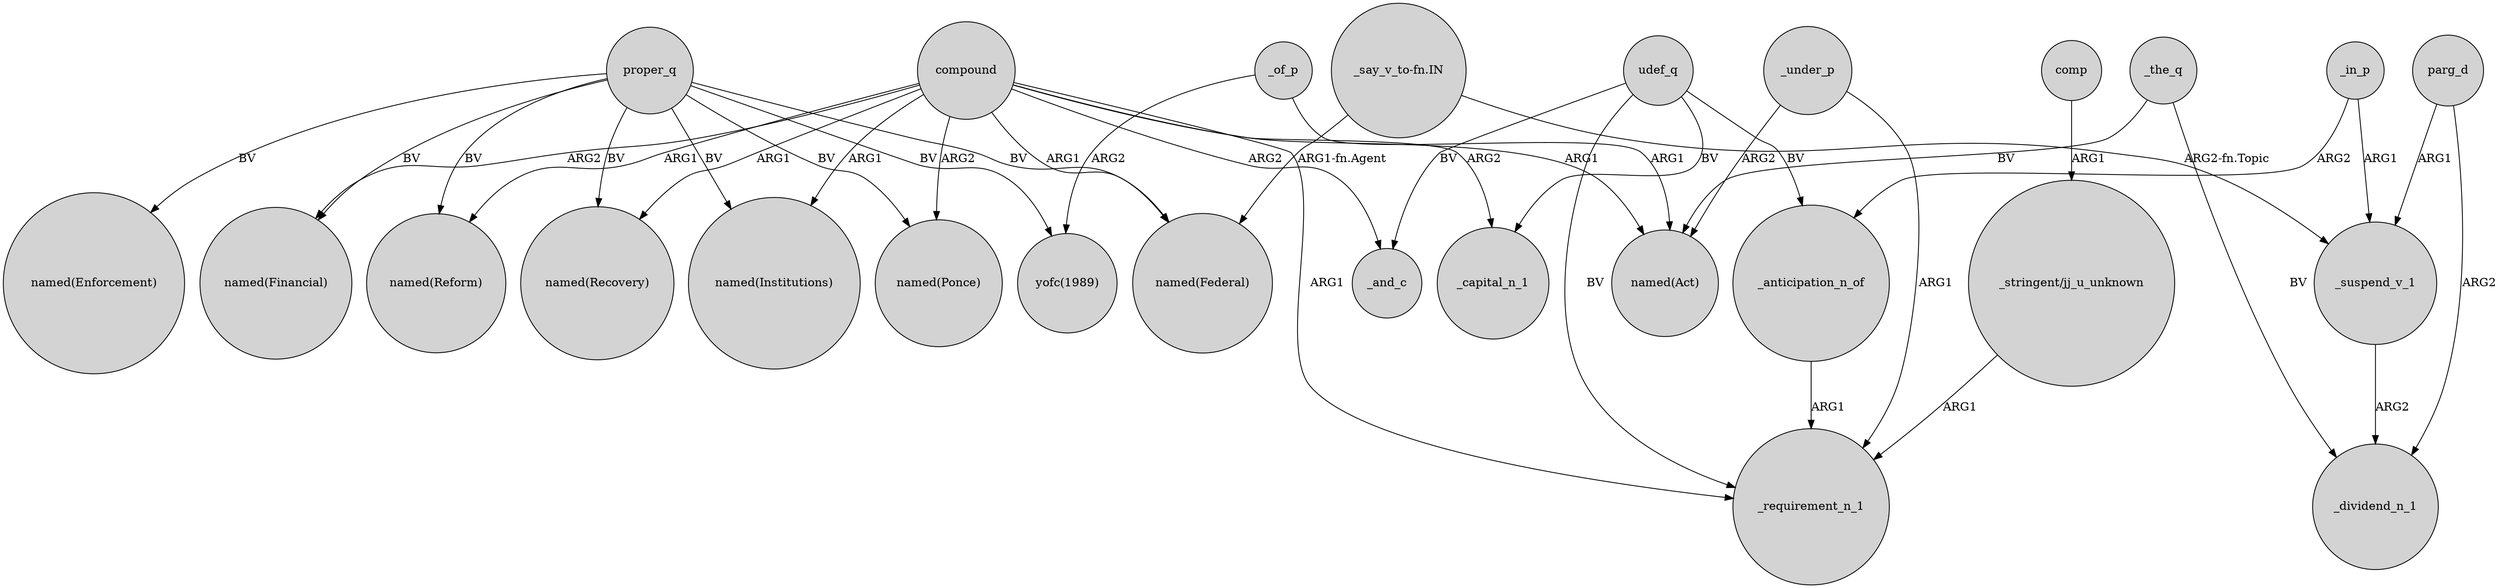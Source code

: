 digraph {
	node [shape=circle style=filled]
	compound -> "named(Federal)" [label=ARG1]
	_under_p -> "named(Act)" [label=ARG2]
	compound -> _capital_n_1 [label=ARG2]
	udef_q -> _requirement_n_1 [label=BV]
	_anticipation_n_of -> _requirement_n_1 [label=ARG1]
	_the_q -> "named(Act)" [label=BV]
	proper_q -> "named(Reform)" [label=BV]
	compound -> "named(Recovery)" [label=ARG1]
	compound -> "named(Financial)" [label=ARG2]
	compound -> "named(Institutions)" [label=ARG1]
	"_say_v_to-fn.IN" -> _suspend_v_1 [label="ARG2-fn.Topic"]
	"_say_v_to-fn.IN" -> "named(Federal)" [label="ARG1-fn.Agent"]
	_the_q -> _dividend_n_1 [label=BV]
	parg_d -> _dividend_n_1 [label=ARG2]
	_in_p -> _anticipation_n_of [label=ARG2]
	proper_q -> "named(Ponce)" [label=BV]
	udef_q -> _anticipation_n_of [label=BV]
	_under_p -> _requirement_n_1 [label=ARG1]
	comp -> "_stringent/jj_u_unknown" [label=ARG1]
	_of_p -> "named(Act)" [label=ARG1]
	proper_q -> "yofc(1989)" [label=BV]
	proper_q -> "named(Financial)" [label=BV]
	compound -> _and_c [label=ARG2]
	parg_d -> _suspend_v_1 [label=ARG1]
	compound -> "named(Reform)" [label=ARG1]
	proper_q -> "named(Enforcement)" [label=BV]
	_suspend_v_1 -> _dividend_n_1 [label=ARG2]
	compound -> "named(Ponce)" [label=ARG2]
	_in_p -> _suspend_v_1 [label=ARG1]
	proper_q -> "named(Federal)" [label=BV]
	"_stringent/jj_u_unknown" -> _requirement_n_1 [label=ARG1]
	compound -> _requirement_n_1 [label=ARG1]
	compound -> "named(Act)" [label=ARG1]
	proper_q -> "named(Institutions)" [label=BV]
	proper_q -> "named(Recovery)" [label=BV]
	udef_q -> _and_c [label=BV]
	_of_p -> "yofc(1989)" [label=ARG2]
	udef_q -> _capital_n_1 [label=BV]
}
